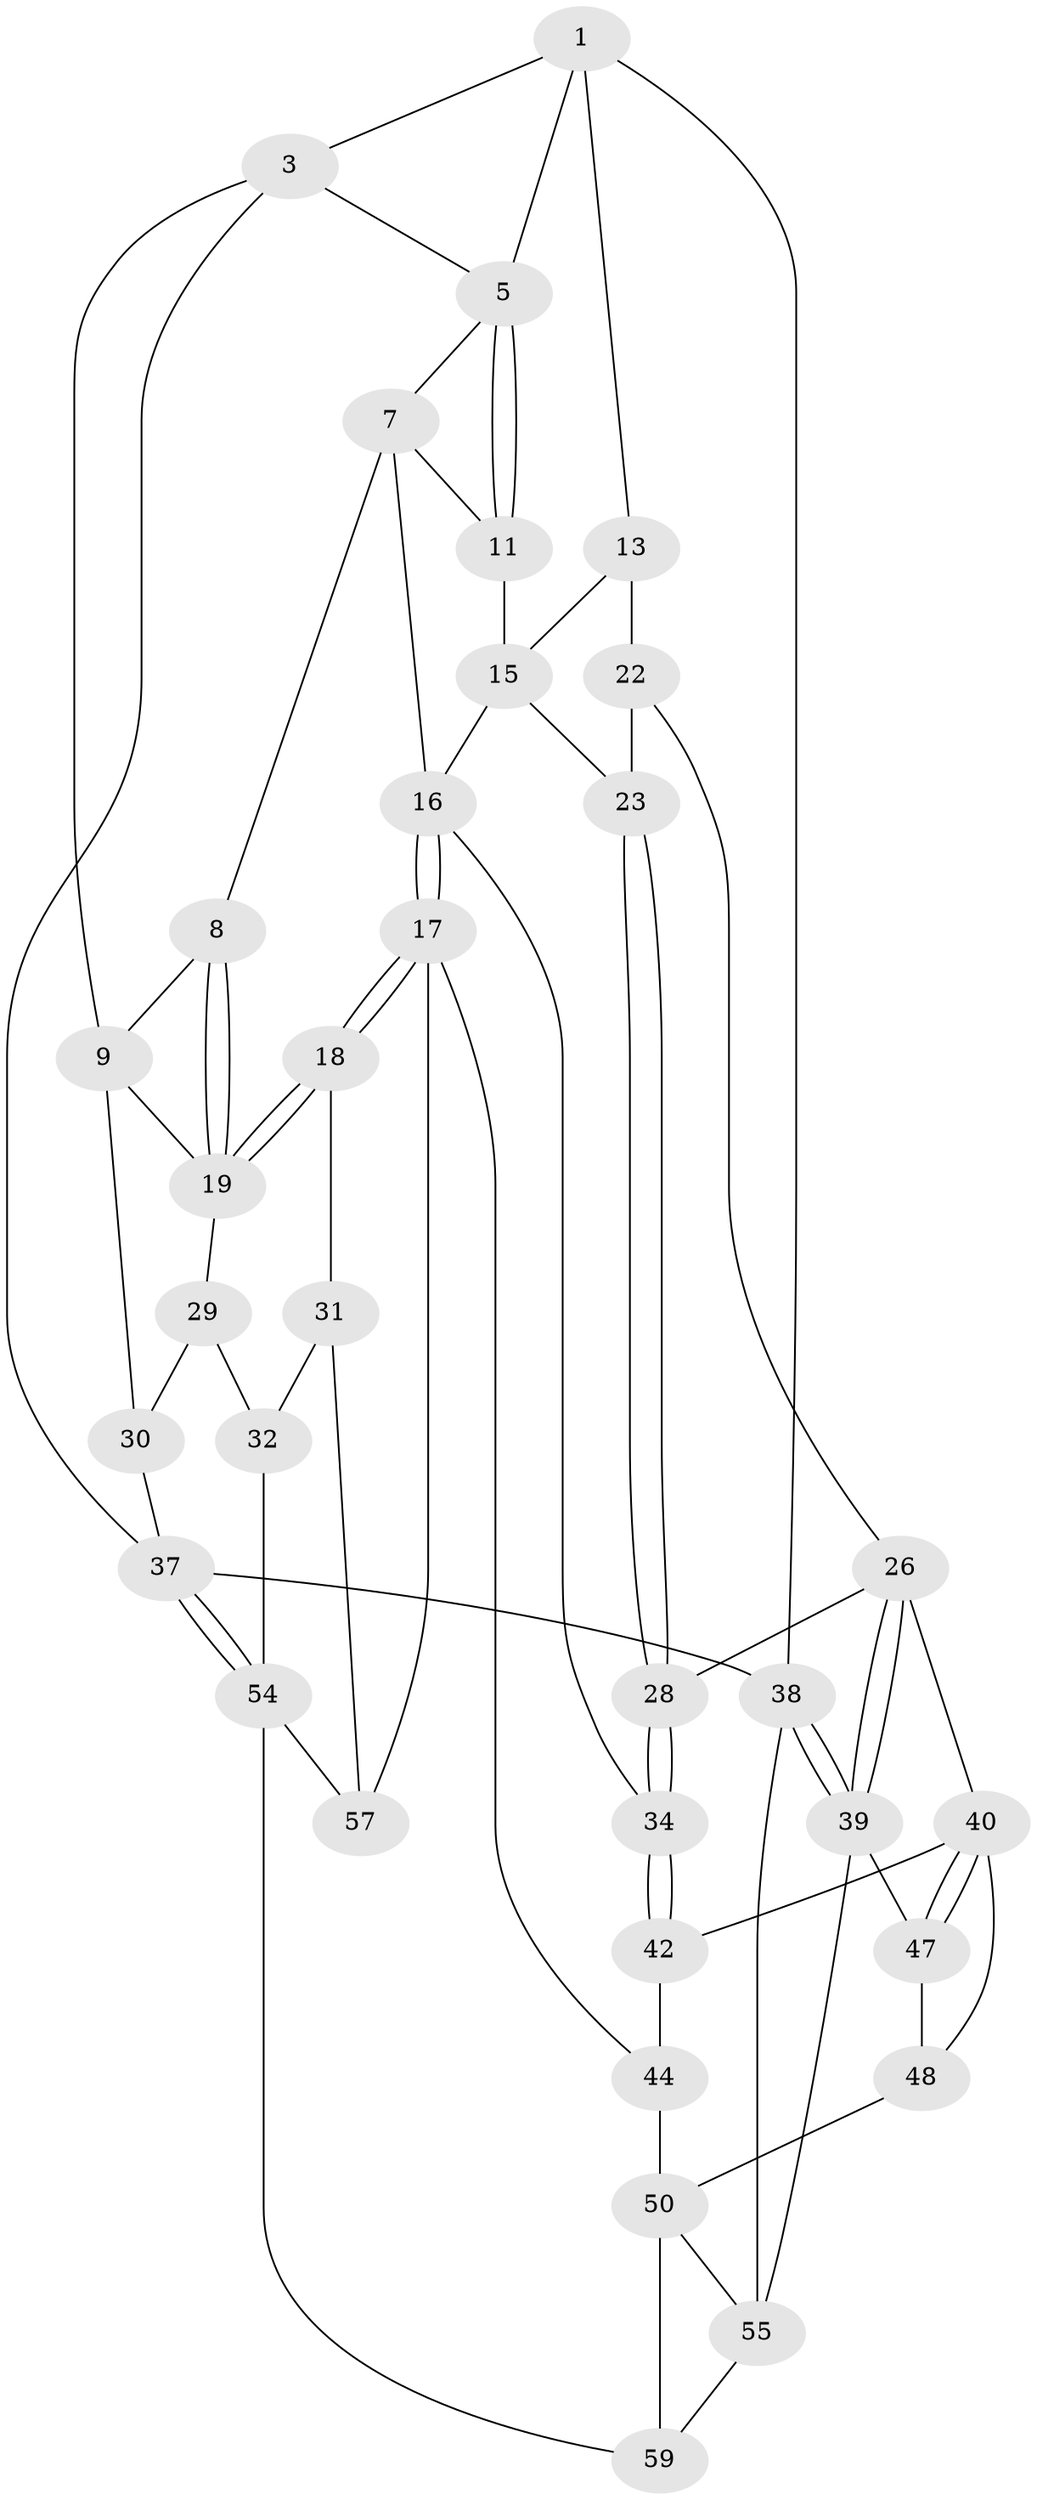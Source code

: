 // Generated by graph-tools (version 1.1) at 2025/24/03/03/25 07:24:35]
// undirected, 35 vertices, 73 edges
graph export_dot {
graph [start="1"]
  node [color=gray90,style=filled];
  1 [pos="+0.7104731295948441+0",super="+2"];
  3 [pos="+0+0",super="+4"];
  5 [pos="+0.6650078755805701+0.08444554961769471",super="+6"];
  7 [pos="+0.4063193500605596+0.12851593538030065",super="+12"];
  8 [pos="+0.265981537455483+0.13202270136172128"];
  9 [pos="+0+0",super="+10"];
  11 [pos="+0.6720653509183563+0.12455385917039051"];
  13 [pos="+1+0",super="+14"];
  15 [pos="+0.6733046132992097+0.12668321716601544",super="+20"];
  16 [pos="+0.4594510305073124+0.4473995924914932",super="+21"];
  17 [pos="+0.3735894717376715+0.5042747560220693",super="+45"];
  18 [pos="+0.31996046455935545+0.49964983165881766"];
  19 [pos="+0.29709377846984697+0.456798822082505",super="+25"];
  22 [pos="+0.8307756787622981+0.2166722307378097",super="+24"];
  23 [pos="+0.7956071388599657+0.2964719784851208"];
  26 [pos="+1+0.43826163202031815",super="+27"];
  28 [pos="+0.8014640069496312+0.4479093621286365"];
  29 [pos="+0.06313845547117188+0.33082699463697357",super="+33"];
  30 [pos="+0+0.5032925606683448",super="+36"];
  31 [pos="+0.2745240125466418+0.5229236493260173",super="+56"];
  32 [pos="+0.12734946095968813+0.5547637946727701",super="+53"];
  34 [pos="+0.6800711169765629+0.480274735485771",super="+35"];
  37 [pos="+0+1"];
  38 [pos="+1+1"];
  39 [pos="+1+0.79409292643334",super="+46"];
  40 [pos="+0.8616568219566924+0.6075440318140007",super="+41"];
  42 [pos="+0.7451954769345801+0.6161567994202032",super="+43"];
  44 [pos="+0.6289311999961007+0.7883299487353914"];
  47 [pos="+0.8617006127050241+0.6928884336901178",super="+52"];
  48 [pos="+0.7548182031239794+0.6269167970849018",super="+49"];
  50 [pos="+0.6814246365690579+0.823641852031002",super="+51"];
  54 [pos="+0+1",super="+58"];
  55 [pos="+0.7949698642738836+0.852759652889426",super="+60"];
  57 [pos="+0.4167899543632037+0.797608528127095"];
  59 [pos="+0.5534900180864827+1"];
  1 -- 5;
  1 -- 3;
  1 -- 13;
  1 -- 38;
  3 -- 37;
  3 -- 5;
  3 -- 9;
  5 -- 11;
  5 -- 11;
  5 -- 7;
  7 -- 8;
  7 -- 16;
  7 -- 11;
  8 -- 9;
  8 -- 19;
  8 -- 19;
  9 -- 19;
  9 -- 30;
  11 -- 15;
  13 -- 22 [weight=2];
  13 -- 15;
  15 -- 23;
  15 -- 16;
  16 -- 17;
  16 -- 17;
  16 -- 34;
  17 -- 18;
  17 -- 18;
  17 -- 44;
  17 -- 57;
  18 -- 19;
  18 -- 19;
  18 -- 31;
  19 -- 29;
  22 -- 23;
  22 -- 26;
  23 -- 28;
  23 -- 28;
  26 -- 39;
  26 -- 39;
  26 -- 40;
  26 -- 28;
  28 -- 34;
  28 -- 34;
  29 -- 30 [weight=2];
  29 -- 32;
  30 -- 37;
  31 -- 32 [weight=2];
  31 -- 57;
  32 -- 54;
  34 -- 42 [weight=2];
  34 -- 42;
  37 -- 54;
  37 -- 54;
  37 -- 38;
  38 -- 39;
  38 -- 39;
  38 -- 55;
  39 -- 47;
  39 -- 55;
  40 -- 47;
  40 -- 47;
  40 -- 48;
  40 -- 42;
  42 -- 44;
  44 -- 50;
  47 -- 48 [weight=2];
  48 -- 50;
  50 -- 55;
  50 -- 59;
  54 -- 57;
  54 -- 59;
  55 -- 59;
}
